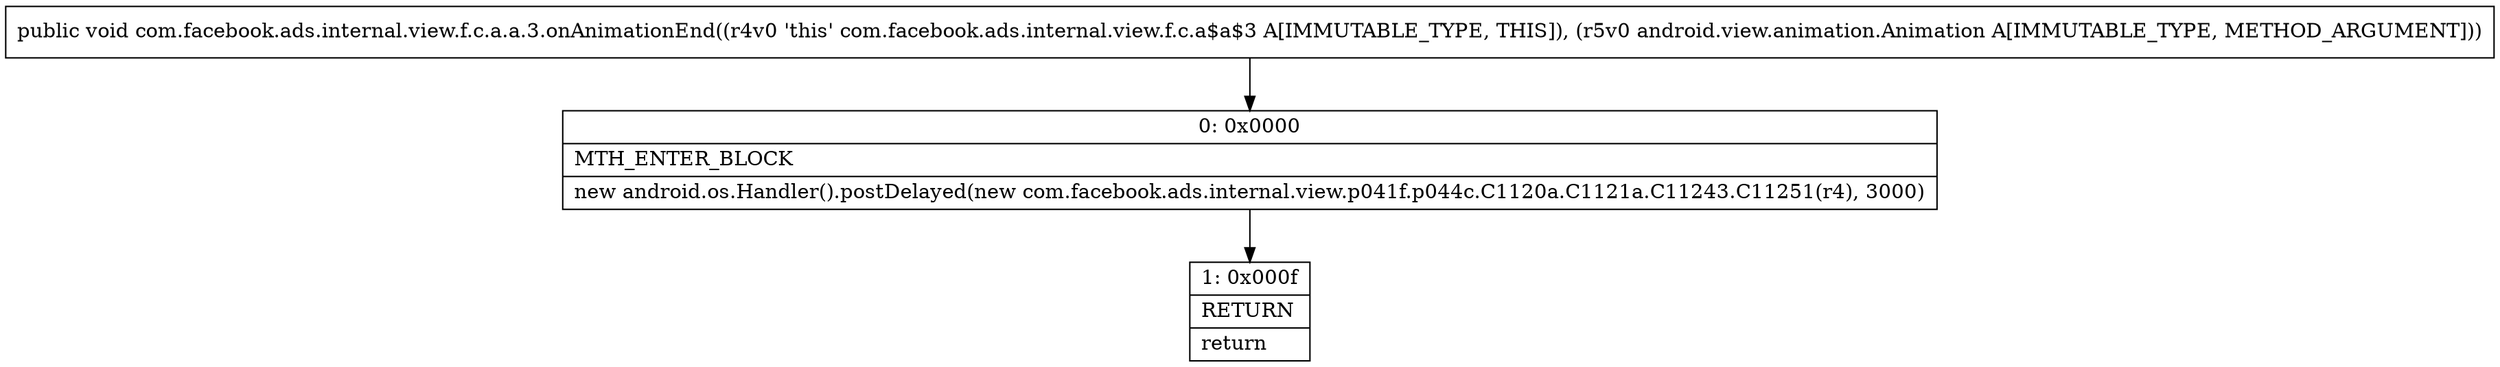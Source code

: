 digraph "CFG forcom.facebook.ads.internal.view.f.c.a.a.3.onAnimationEnd(Landroid\/view\/animation\/Animation;)V" {
Node_0 [shape=record,label="{0\:\ 0x0000|MTH_ENTER_BLOCK\l|new android.os.Handler().postDelayed(new com.facebook.ads.internal.view.p041f.p044c.C1120a.C1121a.C11243.C11251(r4), 3000)\l}"];
Node_1 [shape=record,label="{1\:\ 0x000f|RETURN\l|return\l}"];
MethodNode[shape=record,label="{public void com.facebook.ads.internal.view.f.c.a.a.3.onAnimationEnd((r4v0 'this' com.facebook.ads.internal.view.f.c.a$a$3 A[IMMUTABLE_TYPE, THIS]), (r5v0 android.view.animation.Animation A[IMMUTABLE_TYPE, METHOD_ARGUMENT])) }"];
MethodNode -> Node_0;
Node_0 -> Node_1;
}

